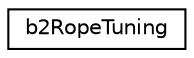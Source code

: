 digraph "Graphical Class Hierarchy"
{
 // LATEX_PDF_SIZE
  edge [fontname="Helvetica",fontsize="10",labelfontname="Helvetica",labelfontsize="10"];
  node [fontname="Helvetica",fontsize="10",shape=record];
  rankdir="LR";
  Node0 [label="b2RopeTuning",height=0.2,width=0.4,color="black", fillcolor="white", style="filled",URL="$structb2RopeTuning.html",tooltip=" "];
}
